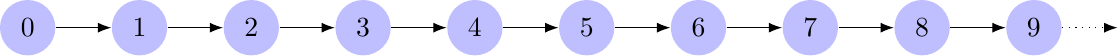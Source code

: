 \documentclass[tikz]{standalone}
\usetikzlibrary{arrows,arrows.meta,positioning}
\begin{document}
\begin{tikzpicture}[%
    every node/.style = {circle, fill=blue!25, minimum size = 2em}]

    \node (0) at (0,0) {0};
    \foreach \n [remember=\n as \lastn (initially 0)] in {1,...,9}
        {
        \node (\n) [right=2em of \lastn] {\n};
        \draw[-Latex] (\lastn) to (\n);
        }
    \draw[-Latex,dotted] (9.east) -- +(2em,0);
\end{tikzpicture}
\end{document}
